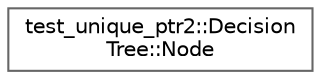 digraph "类继承关系图"
{
 // LATEX_PDF_SIZE
  bgcolor="transparent";
  edge [fontname=Helvetica,fontsize=10,labelfontname=Helvetica,labelfontsize=10];
  node [fontname=Helvetica,fontsize=10,shape=box,height=0.2,width=0.4];
  rankdir="LR";
  Node0 [id="Node000000",label="test_unique_ptr2::Decision\lTree::Node",height=0.2,width=0.4,color="grey40", fillcolor="white", style="filled",URL="$structtest__unique__ptr2_1_1_decision_tree_1_1_node.html",tooltip=" "];
}
